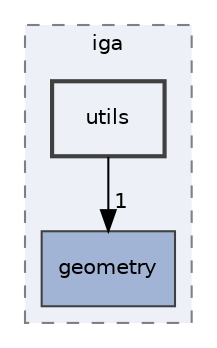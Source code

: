 digraph "utils"
{
 // LATEX_PDF_SIZE
  edge [fontname="Helvetica",fontsize="10",labelfontname="Helvetica",labelfontsize="10"];
  node [fontname="Helvetica",fontsize="10",shape=record];
  compound=true
  subgraph clusterdir_d2a3c23294a1b1015b1b8e8721ddded8 {
    graph [ bgcolor="#edf0f7", pencolor="grey50", style="filled,dashed,", label="iga", fontname="Helvetica", fontsize="10", URL="dir_d2a3c23294a1b1015b1b8e8721ddded8.html"]
  dir_b534248905b8119b36a62f0ff7e8fe43 [shape=box, label="geometry", style="filled,", fillcolor="#a2b4d6", color="grey25", URL="dir_b534248905b8119b36a62f0ff7e8fe43.html"];
  dir_054fedf05f142c88b967e78541d2ed3d [shape=box, label="utils", style="filled,bold,", fillcolor="#edf0f7", color="grey25", URL="dir_054fedf05f142c88b967e78541d2ed3d.html"];
  }
  dir_054fedf05f142c88b967e78541d2ed3d->dir_b534248905b8119b36a62f0ff7e8fe43 [headlabel="1", labeldistance=1.5 headhref="dir_000011_000003.html"];
}
